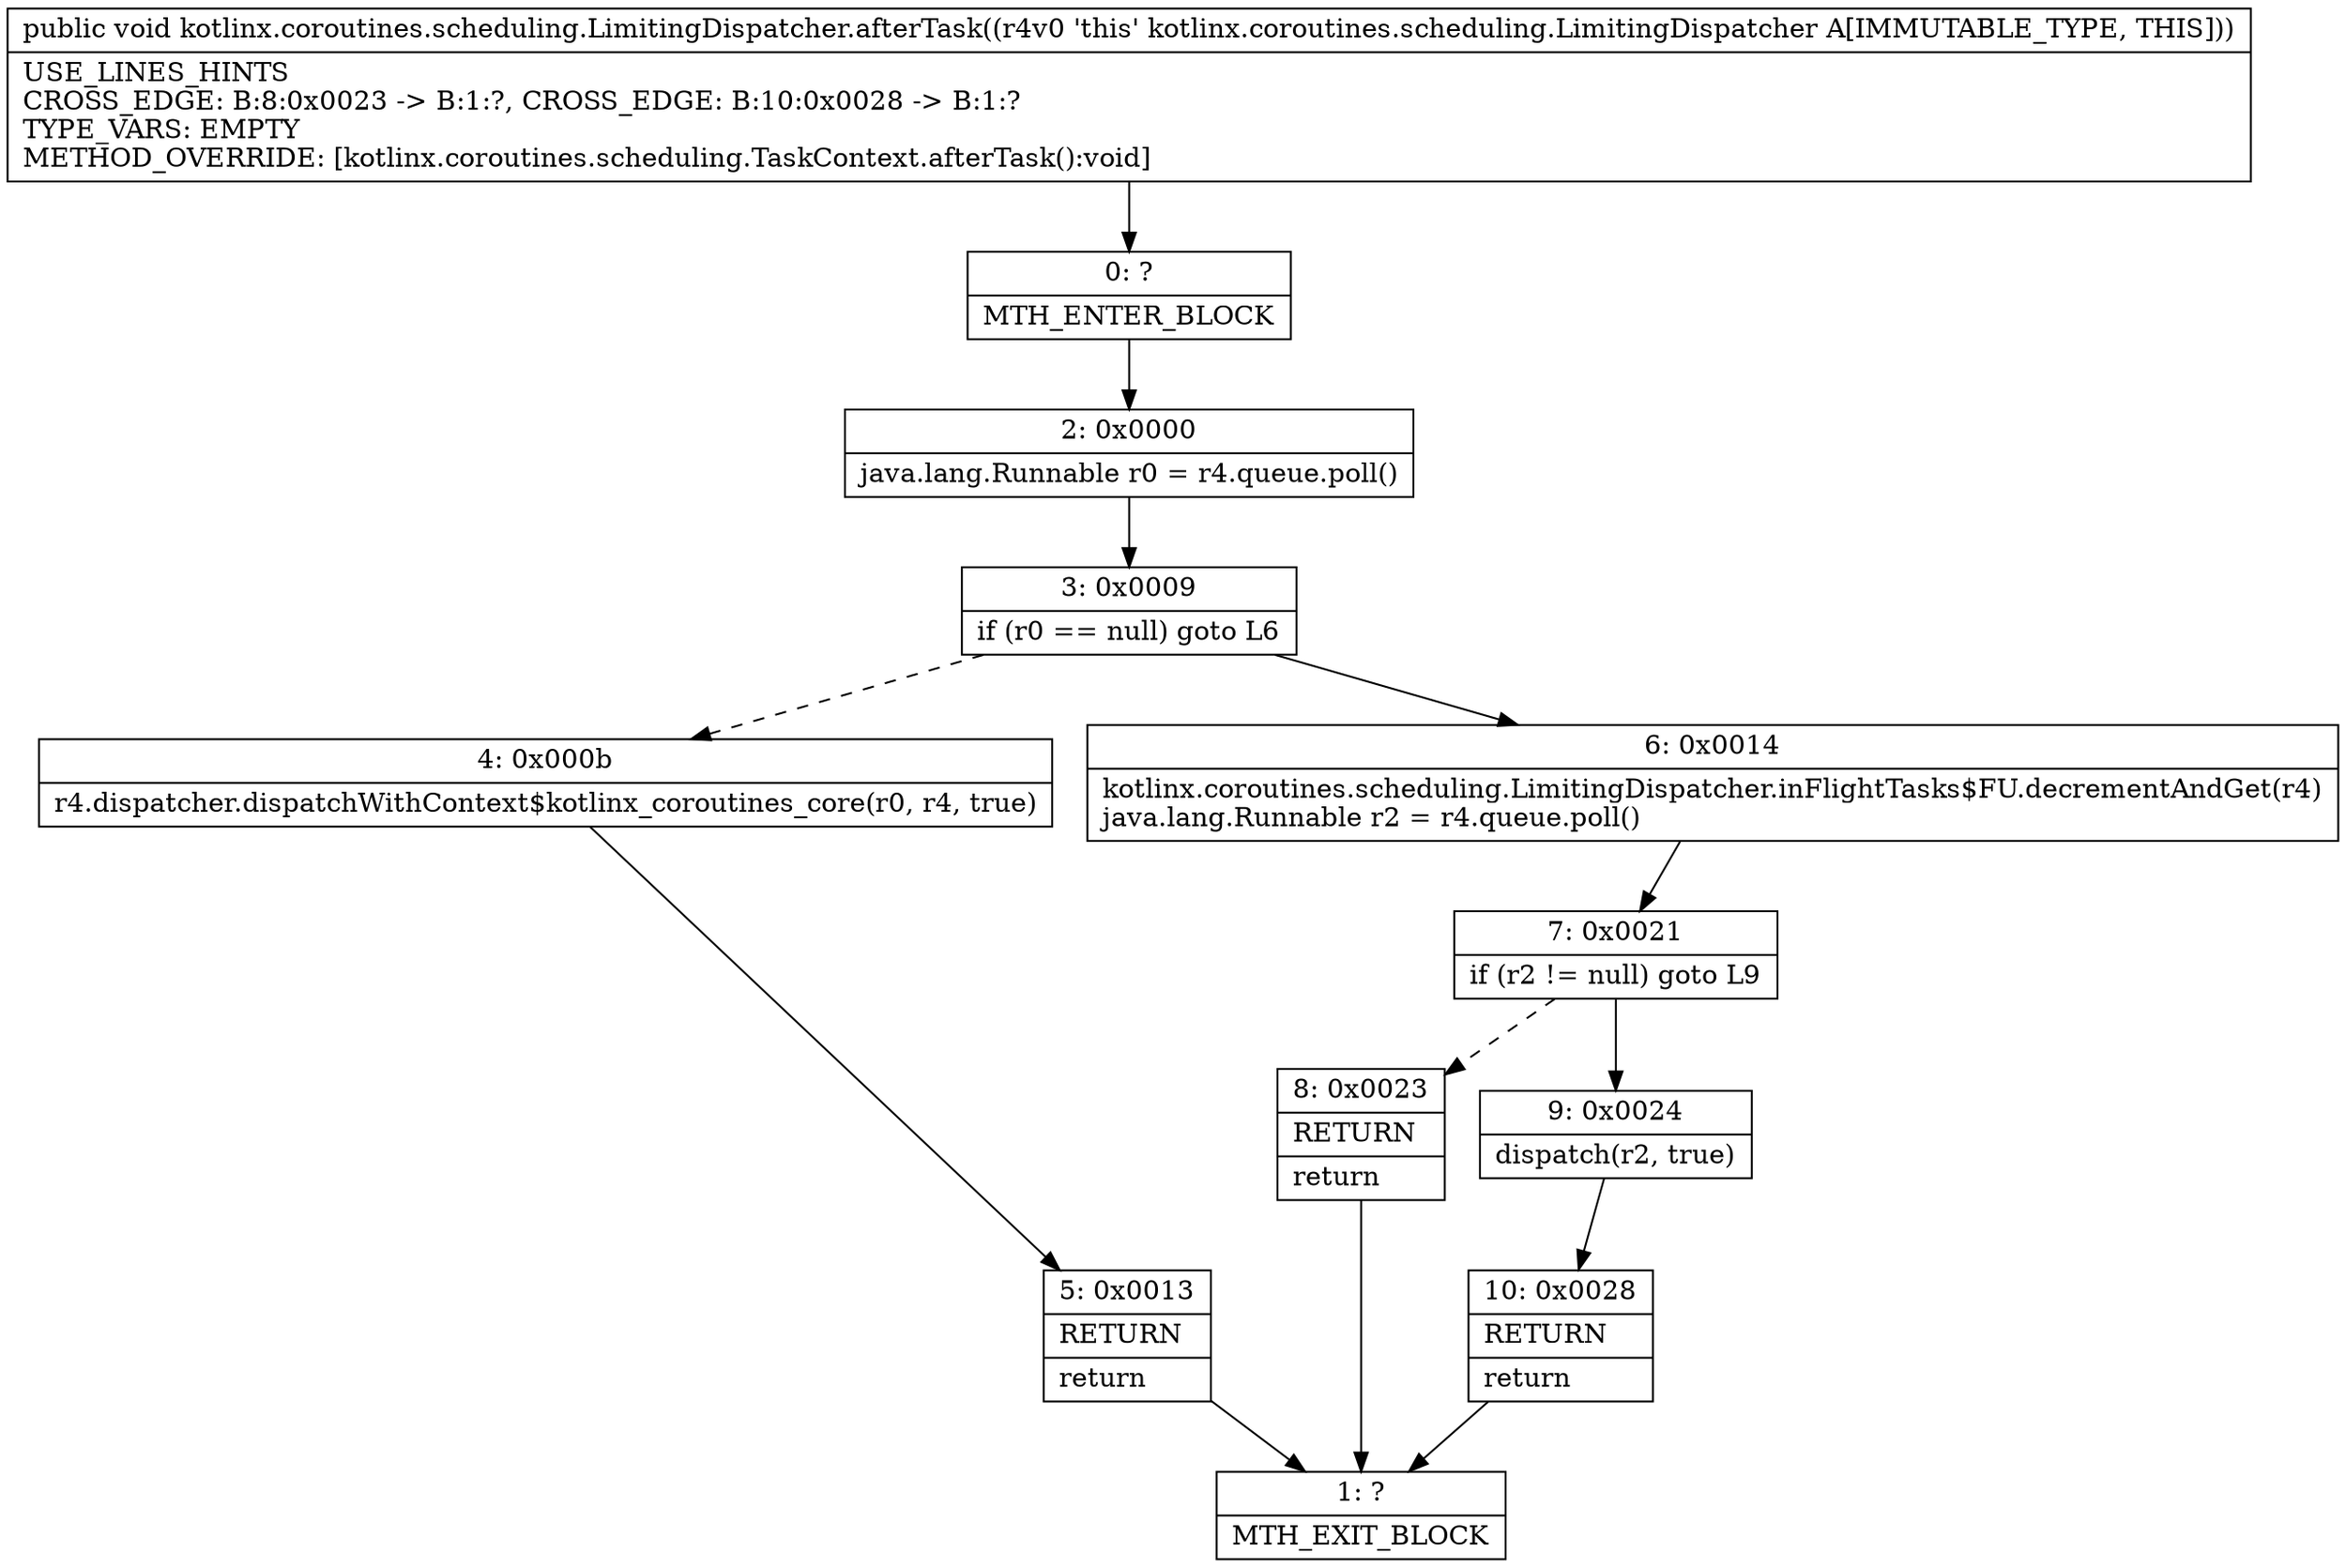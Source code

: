 digraph "CFG forkotlinx.coroutines.scheduling.LimitingDispatcher.afterTask()V" {
Node_0 [shape=record,label="{0\:\ ?|MTH_ENTER_BLOCK\l}"];
Node_2 [shape=record,label="{2\:\ 0x0000|java.lang.Runnable r0 = r4.queue.poll()\l}"];
Node_3 [shape=record,label="{3\:\ 0x0009|if (r0 == null) goto L6\l}"];
Node_4 [shape=record,label="{4\:\ 0x000b|r4.dispatcher.dispatchWithContext$kotlinx_coroutines_core(r0, r4, true)\l}"];
Node_5 [shape=record,label="{5\:\ 0x0013|RETURN\l|return\l}"];
Node_1 [shape=record,label="{1\:\ ?|MTH_EXIT_BLOCK\l}"];
Node_6 [shape=record,label="{6\:\ 0x0014|kotlinx.coroutines.scheduling.LimitingDispatcher.inFlightTasks$FU.decrementAndGet(r4)\ljava.lang.Runnable r2 = r4.queue.poll()\l}"];
Node_7 [shape=record,label="{7\:\ 0x0021|if (r2 != null) goto L9\l}"];
Node_8 [shape=record,label="{8\:\ 0x0023|RETURN\l|return\l}"];
Node_9 [shape=record,label="{9\:\ 0x0024|dispatch(r2, true)\l}"];
Node_10 [shape=record,label="{10\:\ 0x0028|RETURN\l|return\l}"];
MethodNode[shape=record,label="{public void kotlinx.coroutines.scheduling.LimitingDispatcher.afterTask((r4v0 'this' kotlinx.coroutines.scheduling.LimitingDispatcher A[IMMUTABLE_TYPE, THIS]))  | USE_LINES_HINTS\lCROSS_EDGE: B:8:0x0023 \-\> B:1:?, CROSS_EDGE: B:10:0x0028 \-\> B:1:?\lTYPE_VARS: EMPTY\lMETHOD_OVERRIDE: [kotlinx.coroutines.scheduling.TaskContext.afterTask():void]\l}"];
MethodNode -> Node_0;Node_0 -> Node_2;
Node_2 -> Node_3;
Node_3 -> Node_4[style=dashed];
Node_3 -> Node_6;
Node_4 -> Node_5;
Node_5 -> Node_1;
Node_6 -> Node_7;
Node_7 -> Node_8[style=dashed];
Node_7 -> Node_9;
Node_8 -> Node_1;
Node_9 -> Node_10;
Node_10 -> Node_1;
}

